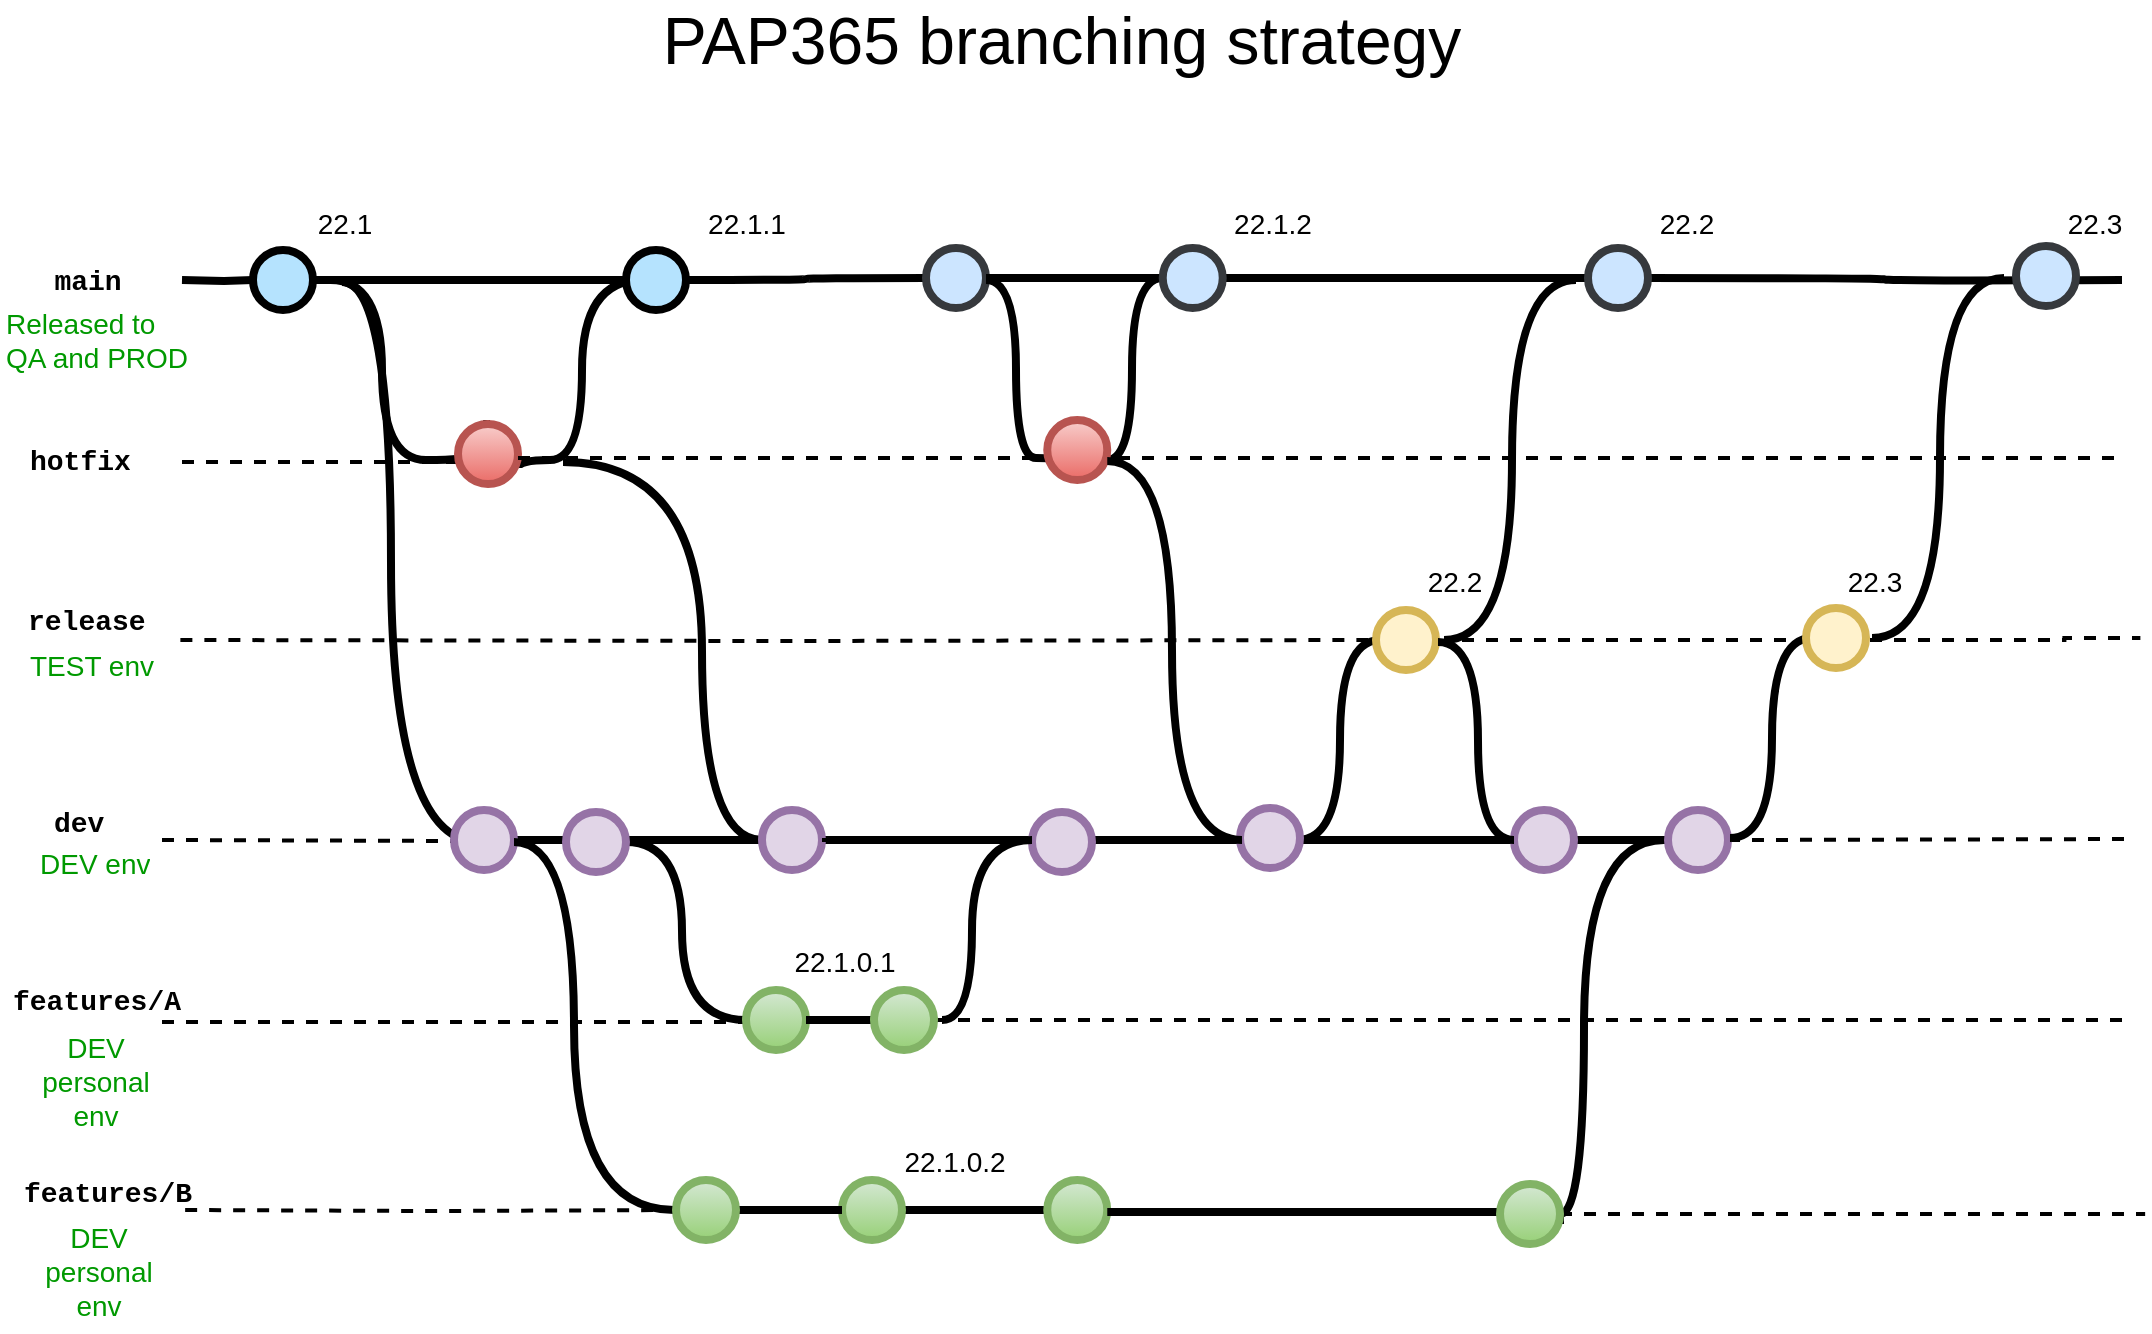 <mxfile version="20.8.15" type="github">
  <diagram id="53IQXVl9icCSp_Kw3Ib1" name="Page-1">
    <mxGraphModel dx="1186" dy="732" grid="1" gridSize="10" guides="1" tooltips="1" connect="1" arrows="1" fold="1" page="1" pageScale="1" pageWidth="1100" pageHeight="850" math="0" shadow="0">
      <root>
        <mxCell id="0" />
        <mxCell id="1" parent="0" />
        <mxCell id="fSnZ5vnYTslC5NarKmr_-11" value="PAP365 branching strategy" style="text;html=1;strokeColor=none;fillColor=none;align=center;verticalAlign=middle;whiteSpace=wrap;rounded=0;fontSize=33;fontColor=#000000;" parent="1" vertex="1">
          <mxGeometry x="155" y="60" width="790" height="40" as="geometry" />
        </mxCell>
        <mxCell id="9hBKPDzoitwpIBdzFDQ7-28" value="features/B" style="text;html=1;strokeColor=none;fillColor=none;align=center;verticalAlign=middle;whiteSpace=wrap;overflow=hidden;fontSize=14;fontStyle=1;fontFamily=Courier New;" parent="1" vertex="1">
          <mxGeometry x="27.19" y="646" width="92" height="20" as="geometry" />
        </mxCell>
        <mxCell id="9hBKPDzoitwpIBdzFDQ7-37" value="DEV personal env" style="text;html=1;strokeColor=none;fillColor=none;align=center;verticalAlign=middle;whiteSpace=wrap;overflow=hidden;fontSize=14;fontStyle=0;fontColor=#009900;" parent="1" vertex="1">
          <mxGeometry x="34.57" y="666" width="67.25" height="60" as="geometry" />
        </mxCell>
        <mxCell id="ck4O1efFFyVbqovqOwfO-1" value="" style="edgeStyle=orthogonalEdgeStyle;rounded=0;html=1;jettySize=auto;orthogonalLoop=1;strokeWidth=4;endArrow=none;endFill=0;startArrow=none;" parent="1" source="ck4O1efFFyVbqovqOwfO-7" edge="1">
          <mxGeometry x="154.5" y="200" as="geometry">
            <mxPoint x="110" y="200" as="sourcePoint" />
            <mxPoint x="224.5" y="200" as="targetPoint" />
          </mxGeometry>
        </mxCell>
        <mxCell id="ck4O1efFFyVbqovqOwfO-2" value="main" style="text;html=1;strokeColor=none;fillColor=none;align=center;verticalAlign=middle;whiteSpace=wrap;overflow=hidden;fontSize=14;fontStyle=1;fontFamily=Courier New;" parent="1" vertex="1">
          <mxGeometry x="38" y="190" width="50" height="20" as="geometry" />
        </mxCell>
        <mxCell id="ck4O1efFFyVbqovqOwfO-4" value="Released to QA and PROD" style="text;html=1;strokeColor=none;fillColor=none;align=left;verticalAlign=middle;whiteSpace=wrap;overflow=hidden;fontSize=14;fontStyle=0;fontColor=#009900;" parent="1" vertex="1">
          <mxGeometry x="19.57" y="210" width="97.25" height="39" as="geometry" />
        </mxCell>
        <mxCell id="ck4O1efFFyVbqovqOwfO-8" value="" style="edgeStyle=orthogonalEdgeStyle;curved=1;rounded=0;orthogonalLoop=1;jettySize=auto;html=1;endArrow=none;endFill=0;strokeWidth=4;fontFamily=Courier New;fontSize=16;exitX=1;exitY=0.5;exitDx=0;exitDy=0;exitPerimeter=0;" parent="1" source="ck4O1efFFyVbqovqOwfO-34" target="ck4O1efFFyVbqovqOwfO-12" edge="1">
          <mxGeometry relative="1" as="geometry">
            <mxPoint x="467" y="199" as="sourcePoint" />
          </mxGeometry>
        </mxCell>
        <mxCell id="ck4O1efFFyVbqovqOwfO-10" value="" style="edgeStyle=orthogonalEdgeStyle;curved=1;rounded=0;orthogonalLoop=1;jettySize=auto;html=1;endArrow=none;endFill=0;strokeWidth=4;fontFamily=Courier New;fontSize=16;startArrow=none;" parent="1" source="ck4O1efFFyVbqovqOwfO-15" edge="1">
          <mxGeometry relative="1" as="geometry">
            <mxPoint x="707" y="199" as="targetPoint" />
          </mxGeometry>
        </mxCell>
        <mxCell id="ck4O1efFFyVbqovqOwfO-11" value="" style="edgeStyle=orthogonalEdgeStyle;curved=1;rounded=0;orthogonalLoop=1;jettySize=auto;html=1;endArrow=none;endFill=0;strokeWidth=4;fontFamily=Courier New;fontSize=16;exitX=1;exitY=0.5;exitDx=0;exitDy=0;exitPerimeter=0;entryX=0;entryY=0.5;entryDx=0;entryDy=0;entryPerimeter=0;" parent="1" source="17730NkYTiJZY0oufSv_-13" target="9hBKPDzoitwpIBdzFDQ7-30" edge="1">
          <mxGeometry relative="1" as="geometry">
            <mxPoint x="391.13" y="555" as="targetPoint" />
            <mxPoint x="319.5" y="506" as="sourcePoint" />
            <Array as="points">
              <mxPoint x="360" y="481" />
              <mxPoint x="360" y="570" />
            </Array>
          </mxGeometry>
        </mxCell>
        <mxCell id="ck4O1efFFyVbqovqOwfO-12" value="" style="verticalLabelPosition=bottom;verticalAlign=top;html=1;strokeWidth=4;shape=mxgraph.flowchart.on-page_reference;strokeColor=#36393d;fillColor=#cce5ff;" parent="1" vertex="1">
          <mxGeometry x="482" y="184" width="30" height="30" as="geometry" />
        </mxCell>
        <mxCell id="ck4O1efFFyVbqovqOwfO-13" value="" style="edgeStyle=orthogonalEdgeStyle;curved=1;rounded=0;orthogonalLoop=1;jettySize=auto;html=1;endArrow=none;endFill=0;strokeWidth=4;fontFamily=Courier New;fontSize=16;startArrow=none;" parent="1" source="17730NkYTiJZY0oufSv_-48" target="ck4O1efFFyVbqovqOwfO-15" edge="1">
          <mxGeometry relative="1" as="geometry">
            <mxPoint x="1080" y="200" as="sourcePoint" />
          </mxGeometry>
        </mxCell>
        <mxCell id="ck4O1efFFyVbqovqOwfO-22" value="22.1" style="text;html=1;strokeColor=none;fillColor=none;align=center;verticalAlign=middle;whiteSpace=wrap;overflow=hidden;fontSize=14;" parent="1" vertex="1">
          <mxGeometry x="145.5" y="161" width="91" height="20" as="geometry" />
        </mxCell>
        <mxCell id="ck4O1efFFyVbqovqOwfO-24" value="" style="edgeStyle=orthogonalEdgeStyle;curved=1;rounded=0;orthogonalLoop=1;jettySize=auto;html=1;endArrow=none;endFill=0;strokeWidth=4;fontFamily=Courier New;fontSize=16;entryX=0;entryY=0.5;entryDx=0;entryDy=0;entryPerimeter=0;" parent="1" source="ck4O1efFFyVbqovqOwfO-25" target="ck4O1efFFyVbqovqOwfO-15" edge="1">
          <mxGeometry relative="1" as="geometry">
            <mxPoint x="745.87" y="279" as="targetPoint" />
            <Array as="points">
              <mxPoint x="585" y="290" />
              <mxPoint x="585" y="199" />
            </Array>
          </mxGeometry>
        </mxCell>
        <mxCell id="ck4O1efFFyVbqovqOwfO-27" value="22.1.2" style="text;html=1;strokeColor=none;fillColor=none;align=center;verticalAlign=middle;whiteSpace=wrap;overflow=hidden;fontSize=14;" parent="1" vertex="1">
          <mxGeometry x="629.37" y="161" width="52.63" height="20" as="geometry" />
        </mxCell>
        <mxCell id="_r8tFfjNaQo8byVIqAFJ-19" value="" style="edgeStyle=orthogonalEdgeStyle;curved=1;rounded=0;orthogonalLoop=1;jettySize=auto;html=1;endArrow=none;endFill=0;strokeWidth=4;fontFamily=Courier New;fontSize=16;" parent="1" source="ck4O1efFFyVbqovqOwfO-12" target="ck4O1efFFyVbqovqOwfO-15" edge="1">
          <mxGeometry relative="1" as="geometry">
            <mxPoint x="547" y="199" as="sourcePoint" />
            <mxPoint x="707" y="199" as="targetPoint" />
          </mxGeometry>
        </mxCell>
        <mxCell id="ck4O1efFFyVbqovqOwfO-15" value="" style="verticalLabelPosition=bottom;verticalAlign=top;html=1;strokeWidth=4;shape=mxgraph.flowchart.on-page_reference;strokeColor=#36393d;fillColor=#cce5ff;" parent="1" vertex="1">
          <mxGeometry x="600.37" y="184" width="30" height="30" as="geometry" />
        </mxCell>
        <mxCell id="_r8tFfjNaQo8byVIqAFJ-22" value="22.1.1" style="text;html=1;strokeColor=none;fillColor=none;align=center;verticalAlign=middle;whiteSpace=wrap;overflow=hidden;fontSize=14;" parent="1" vertex="1">
          <mxGeometry x="362" y="161" width="60.5" height="20" as="geometry" />
        </mxCell>
        <mxCell id="_r8tFfjNaQo8byVIqAFJ-40" value="" style="edgeStyle=orthogonalEdgeStyle;curved=1;rounded=0;orthogonalLoop=1;jettySize=auto;html=1;endArrow=none;endFill=0;strokeWidth=4;fontFamily=Courier New;fontSize=16;startArrow=none;exitX=1;exitY=0.667;exitDx=0;exitDy=0;exitPerimeter=0;" parent="1" edge="1">
          <mxGeometry relative="1" as="geometry">
            <mxPoint x="340" y="200" as="targetPoint" />
            <mxPoint x="278" y="294.01" as="sourcePoint" />
            <Array as="points">
              <mxPoint x="278" y="290" />
              <mxPoint x="310" y="290" />
              <mxPoint x="310" y="200" />
            </Array>
          </mxGeometry>
        </mxCell>
        <mxCell id="pDLgfkYLmZ7nKOtSb_zo-12" value="hotfix" style="text;html=1;strokeColor=none;fillColor=none;align=left;verticalAlign=middle;whiteSpace=wrap;overflow=hidden;fontSize=14;fontStyle=1;fontFamily=Courier New;" parent="1" vertex="1">
          <mxGeometry x="32.19" y="280" width="73.62" height="20" as="geometry" />
        </mxCell>
        <mxCell id="YvMvGw8tSOt4RGlKbDvN-7" value="" style="edgeStyle=orthogonalEdgeStyle;rounded=0;html=1;jettySize=auto;orthogonalLoop=1;plain-blue;endArrow=none;endFill=0;strokeWidth=4;strokeColor=#000000;startArrow=none;" parent="1" edge="1">
          <mxGeometry x="-229.88" y="480" as="geometry">
            <mxPoint x="824" y="480" as="targetPoint" />
            <mxPoint x="274" y="480" as="sourcePoint" />
          </mxGeometry>
        </mxCell>
        <mxCell id="YvMvGw8tSOt4RGlKbDvN-8" value="features/A" style="text;html=1;strokeColor=none;fillColor=none;align=center;verticalAlign=middle;whiteSpace=wrap;overflow=hidden;fontSize=14;fontStyle=1;fontFamily=Courier New;" parent="1" vertex="1">
          <mxGeometry x="21" y="550" width="93" height="21" as="geometry" />
        </mxCell>
        <mxCell id="YvMvGw8tSOt4RGlKbDvN-10" value="TEST env" style="text;html=1;strokeColor=none;fillColor=none;align=left;verticalAlign=middle;whiteSpace=wrap;overflow=hidden;fontSize=14;fontStyle=0;fontColor=#009900;" parent="1" vertex="1">
          <mxGeometry x="32.19" y="380" width="72" height="25" as="geometry" />
        </mxCell>
        <mxCell id="ck4O1efFFyVbqovqOwfO-34" value="" style="verticalLabelPosition=bottom;verticalAlign=top;html=1;strokeWidth=4;shape=mxgraph.flowchart.on-page_reference;fillColor=#b5e3fe;strokeColor=#000000;labelBorderColor=none;" parent="1" vertex="1">
          <mxGeometry x="332" y="185" width="30" height="30" as="geometry" />
        </mxCell>
        <mxCell id="YvMvGw8tSOt4RGlKbDvN-45" style="edgeStyle=orthogonalEdgeStyle;curved=1;rounded=0;html=1;endArrow=none;endFill=0;jettySize=auto;orthogonalLoop=1;strokeWidth=4;fontSize=15;" parent="1" edge="1">
          <mxGeometry relative="1" as="geometry">
            <mxPoint x="709" y="380" as="targetPoint" />
            <Array as="points">
              <mxPoint x="689" y="480" />
              <mxPoint x="689" y="380" />
            </Array>
            <mxPoint x="668" y="480" as="sourcePoint" />
          </mxGeometry>
        </mxCell>
        <mxCell id="kWK_K31KorMhjqKaLNin-1" value="" style="edgeStyle=orthogonalEdgeStyle;rounded=0;html=1;jettySize=auto;orthogonalLoop=1;strokeWidth=4;endArrow=none;endFill=0;" parent="1" target="ck4O1efFFyVbqovqOwfO-7" edge="1">
          <mxGeometry x="154.5" y="200" as="geometry">
            <mxPoint x="110" y="200" as="sourcePoint" />
            <mxPoint x="224.5" y="200" as="targetPoint" />
          </mxGeometry>
        </mxCell>
        <mxCell id="ck4O1efFFyVbqovqOwfO-7" value="" style="verticalLabelPosition=bottom;verticalAlign=top;html=1;strokeWidth=4;shape=mxgraph.flowchart.on-page_reference;plain-blue;gradientColor=none;fillColor=#B5E3Fe;strokeColor=#000000;" parent="1" vertex="1">
          <mxGeometry x="145.5" y="185" width="30" height="30" as="geometry" />
        </mxCell>
        <mxCell id="kWK_K31KorMhjqKaLNin-9" value="" style="edgeStyle=orthogonalEdgeStyle;rounded=0;html=1;jettySize=auto;orthogonalLoop=1;plain-blue;endArrow=none;endFill=0;strokeWidth=4;strokeColor=#000000;startArrow=none;entryX=0;entryY=0.5;entryDx=0;entryDy=0;entryPerimeter=0;" parent="1" target="ck4O1efFFyVbqovqOwfO-34" edge="1">
          <mxGeometry x="67.74" y="199.5" as="geometry">
            <mxPoint x="319.5" y="199.5" as="targetPoint" />
            <mxPoint x="220" y="200" as="sourcePoint" />
            <Array as="points">
              <mxPoint x="270" y="200" />
            </Array>
          </mxGeometry>
        </mxCell>
        <mxCell id="kWK_K31KorMhjqKaLNin-10" style="edgeStyle=orthogonalEdgeStyle;curved=1;rounded=0;html=1;endArrow=none;endFill=0;jettySize=auto;orthogonalLoop=1;strokeWidth=4;fontSize=15;" parent="1" edge="1">
          <mxGeometry relative="1" as="geometry">
            <mxPoint x="300.5" y="291" as="targetPoint" />
            <Array as="points">
              <mxPoint x="430" y="480" />
              <mxPoint x="370" y="480" />
              <mxPoint x="370" y="291" />
            </Array>
            <mxPoint x="420" y="480" as="sourcePoint" />
          </mxGeometry>
        </mxCell>
        <mxCell id="17730NkYTiJZY0oufSv_-2" value="" style="edgeStyle=orthogonalEdgeStyle;curved=1;rounded=0;orthogonalLoop=1;jettySize=auto;html=1;endArrow=none;endFill=0;strokeWidth=4;fontFamily=Courier New;fontSize=16;startArrow=none;entryX=0;entryY=0.5;entryDx=0;entryDy=0;entryPerimeter=0;" parent="1" edge="1">
          <mxGeometry relative="1" as="geometry">
            <mxPoint x="251" y="285" as="targetPoint" />
            <mxPoint x="184.25" y="200" as="sourcePoint" />
            <Array as="points">
              <mxPoint x="210" y="200" />
              <mxPoint x="210" y="290" />
              <mxPoint x="254" y="290" />
              <mxPoint x="254" y="285" />
            </Array>
          </mxGeometry>
        </mxCell>
        <mxCell id="17730NkYTiJZY0oufSv_-4" value="" style="edgeStyle=orthogonalEdgeStyle;rounded=0;html=1;jettySize=auto;orthogonalLoop=1;plain-blue;endArrow=none;endFill=0;strokeWidth=2;strokeColor=#000000;startArrow=none;dashed=1;" parent="1" edge="1">
          <mxGeometry x="-79.38" y="291" as="geometry">
            <mxPoint x="248" y="291" as="targetPoint" />
            <mxPoint x="110" y="291" as="sourcePoint" />
            <Array as="points">
              <mxPoint x="240" y="291" />
              <mxPoint x="240" y="291" />
            </Array>
          </mxGeometry>
        </mxCell>
        <mxCell id="17730NkYTiJZY0oufSv_-5" value="" style="edgeStyle=orthogonalEdgeStyle;rounded=0;html=1;jettySize=auto;orthogonalLoop=1;plain-blue;endArrow=none;endFill=0;strokeWidth=2;strokeColor=#000000;startArrow=none;dashed=1;" parent="1" target="_r8tFfjNaQo8byVIqAFJ-6" edge="1">
          <mxGeometry x="-79.38" y="288" as="geometry">
            <mxPoint x="1080" y="288" as="targetPoint" />
            <mxPoint x="256.12" y="291" as="sourcePoint" />
            <Array as="points" />
          </mxGeometry>
        </mxCell>
        <mxCell id="_r8tFfjNaQo8byVIqAFJ-6" value="" style="verticalLabelPosition=bottom;verticalAlign=top;html=1;strokeWidth=4;shape=mxgraph.flowchart.on-page_reference;plain-blue;gradientColor=#EA6B66;strokeColor=#B85450;fillColor=#F8CECC;" parent="1" vertex="1">
          <mxGeometry x="248.0" y="272" width="30" height="30" as="geometry" />
        </mxCell>
        <mxCell id="17730NkYTiJZY0oufSv_-6" style="edgeStyle=orthogonalEdgeStyle;curved=1;rounded=0;html=1;entryX=0;entryY=0.5;entryPerimeter=0;endArrow=none;endFill=0;jettySize=auto;orthogonalLoop=1;strokeWidth=4;fontSize=15;entryDx=0;entryDy=0;" parent="1" edge="1">
          <mxGeometry relative="1" as="geometry">
            <mxPoint x="190" y="201" as="targetPoint" />
            <Array as="points">
              <mxPoint x="214.5" y="481" />
              <mxPoint x="214.5" y="201" />
            </Array>
            <mxPoint x="258.5" y="481" as="sourcePoint" />
          </mxGeometry>
        </mxCell>
        <mxCell id="17730NkYTiJZY0oufSv_-8" value="" style="edgeStyle=orthogonalEdgeStyle;rounded=0;html=1;jettySize=auto;orthogonalLoop=1;plain-blue;endArrow=none;endFill=0;strokeWidth=2;strokeColor=#000000;startArrow=none;dashed=1;" parent="1" edge="1">
          <mxGeometry x="-108.19" y="376" as="geometry">
            <mxPoint x="1089.19" y="379" as="targetPoint" />
            <mxPoint x="750" y="380" as="sourcePoint" />
            <Array as="points">
              <mxPoint x="1051.19" y="379" />
            </Array>
          </mxGeometry>
        </mxCell>
        <mxCell id="17730NkYTiJZY0oufSv_-10" value="" style="edgeStyle=orthogonalEdgeStyle;rounded=0;html=1;jettySize=auto;orthogonalLoop=1;plain-blue;endArrow=none;endFill=0;strokeWidth=2;strokeColor=#000000;startArrow=none;dashed=1;exitX=1;exitY=0.5;exitDx=0;exitDy=0;exitPerimeter=0;" parent="1" source="17730NkYTiJZY0oufSv_-64" edge="1">
          <mxGeometry x="-104.38" y="476.5" as="geometry">
            <mxPoint x="1085" y="479.5" as="targetPoint" />
            <mxPoint x="790" y="479.5" as="sourcePoint" />
            <Array as="points">
              <mxPoint x="890" y="480" />
              <mxPoint x="1055" y="480" />
            </Array>
          </mxGeometry>
        </mxCell>
        <mxCell id="17730NkYTiJZY0oufSv_-15" value="" style="edgeStyle=orthogonalEdgeStyle;rounded=0;html=1;jettySize=auto;orthogonalLoop=1;plain-blue;endArrow=none;endFill=0;strokeWidth=2;strokeColor=#000000;startArrow=none;dashed=1;" parent="1" source="17730NkYTiJZY0oufSv_-11" target="17730NkYTiJZY0oufSv_-13" edge="1">
          <mxGeometry x="-109.38" y="466" as="geometry">
            <mxPoint x="1050" y="466" as="targetPoint" />
            <mxPoint x="281" y="469" as="sourcePoint" />
            <Array as="points" />
          </mxGeometry>
        </mxCell>
        <mxCell id="17730NkYTiJZY0oufSv_-16" value="" style="edgeStyle=orthogonalEdgeStyle;rounded=0;html=1;jettySize=auto;orthogonalLoop=1;plain-blue;endArrow=none;endFill=0;strokeWidth=2;strokeColor=#000000;startArrow=none;dashed=1;" parent="1" edge="1">
          <mxGeometry x="-79.38" y="287" as="geometry">
            <mxPoint x="1080" y="289" as="targetPoint" />
            <mxPoint x="278" y="289" as="sourcePoint" />
            <Array as="points">
              <mxPoint x="440" y="289" />
              <mxPoint x="440" y="289" />
            </Array>
          </mxGeometry>
        </mxCell>
        <mxCell id="17730NkYTiJZY0oufSv_-18" value="release" style="text;html=1;strokeColor=none;fillColor=none;align=left;verticalAlign=middle;whiteSpace=wrap;overflow=hidden;fontSize=14;fontStyle=1;fontFamily=Courier New;" parent="1" vertex="1">
          <mxGeometry x="30.57" y="360" width="73.62" height="20" as="geometry" />
        </mxCell>
        <mxCell id="17730NkYTiJZY0oufSv_-19" value="dev" style="text;html=1;strokeColor=none;fillColor=none;align=left;verticalAlign=middle;whiteSpace=wrap;overflow=hidden;fontSize=14;fontStyle=1;fontFamily=Courier New;" parent="1" vertex="1">
          <mxGeometry x="44.1" y="461" width="37.81" height="20" as="geometry" />
        </mxCell>
        <mxCell id="17730NkYTiJZY0oufSv_-20" value="DEV env" style="text;html=1;strokeColor=none;fillColor=none;align=left;verticalAlign=middle;whiteSpace=wrap;overflow=hidden;fontSize=14;fontStyle=0;fontColor=#009900;" parent="1" vertex="1">
          <mxGeometry x="37.19" y="481" width="72" height="20" as="geometry" />
        </mxCell>
        <mxCell id="17730NkYTiJZY0oufSv_-25" value="" style="edgeStyle=orthogonalEdgeStyle;rounded=0;html=1;jettySize=auto;orthogonalLoop=1;plain-blue;endArrow=none;endFill=0;strokeWidth=2;strokeColor=#000000;startArrow=none;dashed=1;" parent="1" target="17730NkYTiJZY0oufSv_-23" edge="1">
          <mxGeometry x="-109.38" y="475" as="geometry">
            <mxPoint x="1080" y="478" as="targetPoint" />
            <mxPoint x="100" y="480" as="sourcePoint" />
            <Array as="points" />
          </mxGeometry>
        </mxCell>
        <mxCell id="17730NkYTiJZY0oufSv_-23" value="" style="verticalLabelPosition=bottom;verticalAlign=top;html=1;strokeWidth=4;shape=mxgraph.flowchart.on-page_reference;fillColor=#e1d5e7;strokeColor=#9673a6;" parent="1" vertex="1">
          <mxGeometry x="400" y="465" width="30" height="30" as="geometry" />
        </mxCell>
        <mxCell id="17730NkYTiJZY0oufSv_-11" value="" style="verticalLabelPosition=bottom;verticalAlign=top;html=1;strokeWidth=4;shape=mxgraph.flowchart.on-page_reference;fillColor=#e1d5e7;strokeColor=#9673a6;" parent="1" vertex="1">
          <mxGeometry x="246" y="465" width="30" height="30" as="geometry" />
        </mxCell>
        <mxCell id="17730NkYTiJZY0oufSv_-13" value="" style="verticalLabelPosition=bottom;verticalAlign=top;html=1;strokeWidth=4;shape=mxgraph.flowchart.on-page_reference;fillColor=#e1d5e7;strokeColor=#9673a6;" parent="1" vertex="1">
          <mxGeometry x="302" y="466" width="30" height="30" as="geometry" />
        </mxCell>
        <mxCell id="17730NkYTiJZY0oufSv_-26" value="" style="edgeStyle=orthogonalEdgeStyle;rounded=0;html=1;jettySize=auto;orthogonalLoop=1;plain-blue;endArrow=none;endFill=0;strokeWidth=2;strokeColor=#000000;startArrow=none;dashed=1;" parent="1" source="YvMvGw8tSOt4RGlKbDvN-15" edge="1">
          <mxGeometry x="-117.38" y="567" as="geometry">
            <mxPoint x="1080" y="570" as="targetPoint" />
            <mxPoint x="100" y="571" as="sourcePoint" />
            <Array as="points">
              <mxPoint x="1042" y="570" />
            </Array>
          </mxGeometry>
        </mxCell>
        <mxCell id="17730NkYTiJZY0oufSv_-27" value="DEV personal env" style="text;html=1;strokeColor=none;fillColor=none;align=center;verticalAlign=middle;whiteSpace=wrap;overflow=hidden;fontSize=14;fontStyle=0;fontColor=#009900;" parent="1" vertex="1">
          <mxGeometry x="33.81" y="571" width="66.19" height="59" as="geometry" />
        </mxCell>
        <mxCell id="17730NkYTiJZY0oufSv_-28" value="" style="edgeStyle=orthogonalEdgeStyle;rounded=0;html=1;jettySize=auto;orthogonalLoop=1;plain-blue;endArrow=none;endFill=0;strokeWidth=2;strokeColor=#000000;startArrow=none;dashed=1;" parent="1" edge="1">
          <mxGeometry x="-105.81" y="664" as="geometry">
            <mxPoint x="1091.57" y="667" as="targetPoint" />
            <mxPoint x="799" y="667" as="sourcePoint" />
            <Array as="points">
              <mxPoint x="1053.57" y="667" />
            </Array>
          </mxGeometry>
        </mxCell>
        <mxCell id="17730NkYTiJZY0oufSv_-30" value="" style="edgeStyle=orthogonalEdgeStyle;rounded=0;html=1;jettySize=auto;orthogonalLoop=1;plain-blue;endArrow=none;endFill=0;strokeWidth=2;strokeColor=#000000;startArrow=none;dashed=1;" parent="1" target="9hBKPDzoitwpIBdzFDQ7-30" edge="1">
          <mxGeometry x="-117.38" y="567" as="geometry">
            <mxPoint x="1080" y="570" as="targetPoint" />
            <mxPoint x="100" y="571" as="sourcePoint" />
            <Array as="points">
              <mxPoint x="320" y="571" />
              <mxPoint x="320" y="571" />
            </Array>
          </mxGeometry>
        </mxCell>
        <mxCell id="9hBKPDzoitwpIBdzFDQ7-30" value="" style="verticalLabelPosition=bottom;verticalAlign=top;html=1;strokeWidth=4;shape=mxgraph.flowchart.on-page_reference;strokeColor=#82b366;fillColor=#d5e8d4;gradientColor=#97d077;" parent="1" vertex="1">
          <mxGeometry x="392" y="555" width="30" height="30" as="geometry" />
        </mxCell>
        <mxCell id="17730NkYTiJZY0oufSv_-31" value="" style="edgeStyle=orthogonalEdgeStyle;rounded=0;html=1;jettySize=auto;orthogonalLoop=1;plain-blue;endArrow=none;endFill=0;strokeWidth=4;strokeColor=#000000;startArrow=none;" parent="1" source="9hBKPDzoitwpIBdzFDQ7-30" target="YvMvGw8tSOt4RGlKbDvN-15" edge="1">
          <mxGeometry x="-117.38" y="567" as="geometry">
            <mxPoint x="1080" y="570" as="targetPoint" />
            <mxPoint x="422" y="570" as="sourcePoint" />
            <Array as="points" />
          </mxGeometry>
        </mxCell>
        <mxCell id="YvMvGw8tSOt4RGlKbDvN-15" value="" style="verticalLabelPosition=bottom;verticalAlign=top;html=1;strokeWidth=4;shape=mxgraph.flowchart.on-page_reference;gradientColor=#97d077;strokeColor=#82b366;fillColor=#d5e8d4;" parent="1" vertex="1">
          <mxGeometry x="456" y="555" width="30" height="30" as="geometry" />
        </mxCell>
        <mxCell id="17730NkYTiJZY0oufSv_-34" value="" style="edgeStyle=orthogonalEdgeStyle;rounded=0;html=1;jettySize=auto;orthogonalLoop=1;plain-blue;endArrow=none;endFill=0;strokeWidth=2;strokeColor=#000000;startArrow=none;dashed=1;" parent="1" source="17730NkYTiJZY0oufSv_-23" target="17730NkYTiJZY0oufSv_-32" edge="1">
          <mxGeometry x="-109.38" y="475" as="geometry">
            <mxPoint x="1080" y="478" as="targetPoint" />
            <mxPoint x="430" y="478" as="sourcePoint" />
            <Array as="points" />
          </mxGeometry>
        </mxCell>
        <mxCell id="17730NkYTiJZY0oufSv_-32" value="" style="verticalLabelPosition=bottom;verticalAlign=top;html=1;strokeWidth=4;shape=mxgraph.flowchart.on-page_reference;fillColor=#e1d5e7;strokeColor=#9673a6;" parent="1" vertex="1">
          <mxGeometry x="535" y="466" width="30" height="30" as="geometry" />
        </mxCell>
        <mxCell id="17730NkYTiJZY0oufSv_-35" value="" style="edgeStyle=orthogonalEdgeStyle;curved=1;rounded=0;orthogonalLoop=1;jettySize=auto;html=1;endArrow=none;endFill=0;strokeWidth=4;fontFamily=Courier New;fontSize=16;startArrow=none;" parent="1" edge="1">
          <mxGeometry relative="1" as="geometry">
            <mxPoint x="535" y="479.99" as="targetPoint" />
            <mxPoint x="490" y="570" as="sourcePoint" />
            <Array as="points">
              <mxPoint x="490" y="570" />
              <mxPoint x="505" y="570" />
              <mxPoint x="505" y="480" />
            </Array>
          </mxGeometry>
        </mxCell>
        <mxCell id="17730NkYTiJZY0oufSv_-39" value="" style="edgeStyle=orthogonalEdgeStyle;rounded=0;html=1;jettySize=auto;orthogonalLoop=1;plain-blue;endArrow=none;endFill=0;strokeWidth=2;strokeColor=#000000;startArrow=none;dashed=1;" parent="1" target="17730NkYTiJZY0oufSv_-36" edge="1">
          <mxGeometry x="-108.19" y="376" as="geometry">
            <mxPoint x="1089.19" y="379" as="targetPoint" />
            <mxPoint x="109.19" y="380" as="sourcePoint" />
            <Array as="points" />
          </mxGeometry>
        </mxCell>
        <mxCell id="17730NkYTiJZY0oufSv_-36" value="" style="verticalLabelPosition=bottom;verticalAlign=top;html=1;strokeWidth=4;shape=mxgraph.flowchart.on-page_reference;fillColor=#fff2cc;strokeColor=#d6b656;" parent="1" vertex="1">
          <mxGeometry x="707" y="365" width="30" height="30" as="geometry" />
        </mxCell>
        <mxCell id="17730NkYTiJZY0oufSv_-70" value="" style="edgeStyle=orthogonalEdgeStyle;rounded=0;orthogonalLoop=1;jettySize=auto;html=1;strokeWidth=4;endArrow=none;endFill=0;" parent="1" source="17730NkYTiJZY0oufSv_-41" target="17730NkYTiJZY0oufSv_-64" edge="1">
          <mxGeometry relative="1" as="geometry" />
        </mxCell>
        <mxCell id="17730NkYTiJZY0oufSv_-41" value="" style="verticalLabelPosition=bottom;verticalAlign=top;html=1;strokeWidth=4;shape=mxgraph.flowchart.on-page_reference;fillColor=#e1d5e7;strokeColor=#9673a6;" parent="1" vertex="1">
          <mxGeometry x="776" y="465" width="30" height="30" as="geometry" />
        </mxCell>
        <mxCell id="17730NkYTiJZY0oufSv_-45" value="" style="edgeStyle=orthogonalEdgeStyle;curved=1;rounded=0;orthogonalLoop=1;jettySize=auto;html=1;endArrow=none;endFill=0;strokeWidth=4;fontFamily=Courier New;fontSize=16;" parent="1" edge="1">
          <mxGeometry relative="1" as="geometry">
            <mxPoint x="547" y="290" as="targetPoint" />
            <mxPoint x="512" y="200" as="sourcePoint" />
            <Array as="points">
              <mxPoint x="527" y="200" />
              <mxPoint x="527" y="289" />
            </Array>
          </mxGeometry>
        </mxCell>
        <mxCell id="ck4O1efFFyVbqovqOwfO-25" value="" style="verticalLabelPosition=bottom;verticalAlign=top;html=1;strokeWidth=4;shape=mxgraph.flowchart.on-page_reference;plain-blue;gradientColor=#EA6B66;strokeColor=#B85450;fillColor=#F8CECC;" parent="1" vertex="1">
          <mxGeometry x="542.63" y="270" width="30" height="30" as="geometry" />
        </mxCell>
        <mxCell id="17730NkYTiJZY0oufSv_-46" value="" style="edgeStyle=orthogonalEdgeStyle;curved=1;rounded=0;orthogonalLoop=1;jettySize=auto;html=1;endArrow=none;endFill=0;strokeWidth=4;fontFamily=Courier New;fontSize=16;exitX=1;exitY=0.5;exitDx=0;exitDy=0;exitPerimeter=0;entryX=0;entryY=0.5;entryDx=0;entryDy=0;entryPerimeter=0;" parent="1" target="17730NkYTiJZY0oufSv_-41" edge="1">
          <mxGeometry relative="1" as="geometry">
            <mxPoint x="778" y="470" as="targetPoint" />
            <mxPoint x="738" y="381" as="sourcePoint" />
            <Array as="points">
              <mxPoint x="758" y="381" />
              <mxPoint x="758" y="480" />
            </Array>
          </mxGeometry>
        </mxCell>
        <mxCell id="17730NkYTiJZY0oufSv_-47" value="" style="edgeStyle=orthogonalEdgeStyle;curved=1;rounded=0;orthogonalLoop=1;jettySize=auto;html=1;endArrow=none;endFill=0;strokeWidth=4;fontFamily=Courier New;fontSize=16;startArrow=none;" parent="1" edge="1">
          <mxGeometry relative="1" as="geometry">
            <mxPoint x="807" y="200" as="targetPoint" />
            <mxPoint x="741" y="380" as="sourcePoint" />
            <Array as="points">
              <mxPoint x="775" y="380" />
              <mxPoint x="775" y="200" />
            </Array>
          </mxGeometry>
        </mxCell>
        <mxCell id="17730NkYTiJZY0oufSv_-51" value="" style="edgeStyle=orthogonalEdgeStyle;curved=1;rounded=0;orthogonalLoop=1;jettySize=auto;html=1;endArrow=none;endFill=0;strokeWidth=4;fontFamily=Courier New;fontSize=16;" parent="1" target="17730NkYTiJZY0oufSv_-48" edge="1">
          <mxGeometry relative="1" as="geometry">
            <mxPoint x="1080" y="200" as="sourcePoint" />
            <mxPoint x="630.37" y="199" as="targetPoint" />
          </mxGeometry>
        </mxCell>
        <mxCell id="17730NkYTiJZY0oufSv_-48" value="" style="verticalLabelPosition=bottom;verticalAlign=top;html=1;strokeWidth=4;shape=mxgraph.flowchart.on-page_reference;strokeColor=#36393d;fillColor=#cce5ff;" parent="1" vertex="1">
          <mxGeometry x="813.0" y="184" width="30" height="30" as="geometry" />
        </mxCell>
        <mxCell id="17730NkYTiJZY0oufSv_-56" style="edgeStyle=orthogonalEdgeStyle;curved=1;rounded=0;html=1;endArrow=none;endFill=0;jettySize=auto;orthogonalLoop=1;strokeWidth=4;fontSize=15;" parent="1" edge="1">
          <mxGeometry relative="1" as="geometry">
            <mxPoint x="276" y="481" as="targetPoint" />
            <Array as="points">
              <mxPoint x="306" y="665" />
              <mxPoint x="306" y="481" />
            </Array>
            <mxPoint x="356" y="665" as="sourcePoint" />
          </mxGeometry>
        </mxCell>
        <mxCell id="ZiaGpqQXMz9nbaePvjVG-7" value="" style="edgeStyle=orthogonalEdgeStyle;rounded=0;orthogonalLoop=1;jettySize=auto;html=1;strokeWidth=4;endArrow=none;endFill=0;" edge="1" parent="1" source="17730NkYTiJZY0oufSv_-57" target="17730NkYTiJZY0oufSv_-60">
          <mxGeometry relative="1" as="geometry">
            <Array as="points">
              <mxPoint x="520" y="665" />
              <mxPoint x="520" y="665" />
            </Array>
          </mxGeometry>
        </mxCell>
        <mxCell id="17730NkYTiJZY0oufSv_-57" value="" style="verticalLabelPosition=bottom;verticalAlign=top;html=1;strokeWidth=4;shape=mxgraph.flowchart.on-page_reference;strokeColor=#82b366;fillColor=#d5e8d4;gradientColor=#97d077;" parent="1" vertex="1">
          <mxGeometry x="440" y="650" width="30" height="30" as="geometry" />
        </mxCell>
        <mxCell id="17730NkYTiJZY0oufSv_-60" value="" style="verticalLabelPosition=bottom;verticalAlign=top;html=1;strokeWidth=4;shape=mxgraph.flowchart.on-page_reference;strokeColor=#82b366;fillColor=#d5e8d4;gradientColor=#97d077;" parent="1" vertex="1">
          <mxGeometry x="542.63" y="650" width="30" height="30" as="geometry" />
        </mxCell>
        <mxCell id="17730NkYTiJZY0oufSv_-63" value="" style="edgeStyle=orthogonalEdgeStyle;rounded=0;html=1;jettySize=auto;orthogonalLoop=1;plain-blue;endArrow=none;endFill=0;strokeWidth=4;strokeColor=#000000;startArrow=none;" parent="1" edge="1">
          <mxGeometry x="-105.81" y="666" as="geometry">
            <mxPoint x="769" y="666" as="targetPoint" />
            <mxPoint x="572.63" y="666" as="sourcePoint" />
            <Array as="points" />
          </mxGeometry>
        </mxCell>
        <mxCell id="17730NkYTiJZY0oufSv_-64" value="" style="verticalLabelPosition=bottom;verticalAlign=top;html=1;strokeWidth=4;shape=mxgraph.flowchart.on-page_reference;fillColor=#e1d5e7;strokeColor=#9673a6;" parent="1" vertex="1">
          <mxGeometry x="853" y="465" width="30" height="30" as="geometry" />
        </mxCell>
        <mxCell id="17730NkYTiJZY0oufSv_-66" value="" style="edgeStyle=orthogonalEdgeStyle;curved=1;rounded=0;orthogonalLoop=1;jettySize=auto;html=1;endArrow=none;endFill=0;strokeWidth=4;fontFamily=Courier New;fontSize=16;startArrow=none;" parent="1" edge="1" source="17730NkYTiJZY0oufSv_-62">
          <mxGeometry relative="1" as="geometry">
            <mxPoint x="851" y="480" as="targetPoint" />
            <mxPoint x="801" y="670" as="sourcePoint" />
            <Array as="points">
              <mxPoint x="811" y="480" />
            </Array>
          </mxGeometry>
        </mxCell>
        <mxCell id="17730NkYTiJZY0oufSv_-72" value="" style="verticalLabelPosition=bottom;verticalAlign=top;html=1;strokeWidth=4;shape=mxgraph.flowchart.on-page_reference;fillColor=#e1d5e7;strokeColor=#9673a6;" parent="1" vertex="1">
          <mxGeometry x="639" y="464" width="30" height="30" as="geometry" />
        </mxCell>
        <mxCell id="17730NkYTiJZY0oufSv_-73" style="edgeStyle=orthogonalEdgeStyle;curved=1;rounded=0;html=1;endArrow=none;endFill=0;jettySize=auto;orthogonalLoop=1;strokeWidth=4;fontSize=15;" parent="1" edge="1">
          <mxGeometry relative="1" as="geometry">
            <mxPoint x="572.63" y="290.5" as="targetPoint" />
            <Array as="points">
              <mxPoint x="605" y="480" />
              <mxPoint x="605" y="291" />
            </Array>
            <mxPoint x="640" y="480" as="sourcePoint" />
          </mxGeometry>
        </mxCell>
        <mxCell id="17730NkYTiJZY0oufSv_-75" value="22.2" style="text;html=1;strokeColor=none;fillColor=none;align=center;verticalAlign=middle;whiteSpace=wrap;overflow=hidden;fontSize=14;" parent="1" vertex="1">
          <mxGeometry x="836" y="161" width="52.63" height="20" as="geometry" />
        </mxCell>
        <mxCell id="17730NkYTiJZY0oufSv_-77" value="22.2" style="text;html=1;strokeColor=none;fillColor=none;align=center;verticalAlign=middle;whiteSpace=wrap;overflow=hidden;fontSize=14;" parent="1" vertex="1">
          <mxGeometry x="720" y="340" width="52.63" height="20" as="geometry" />
        </mxCell>
        <mxCell id="17730NkYTiJZY0oufSv_-78" value="22.1.0.1" style="text;html=1;strokeColor=none;fillColor=none;align=center;verticalAlign=middle;whiteSpace=wrap;overflow=hidden;fontSize=14;" parent="1" vertex="1">
          <mxGeometry x="403.37" y="530" width="76.63" height="20" as="geometry" />
        </mxCell>
        <mxCell id="17730NkYTiJZY0oufSv_-79" value="22.1.0.2" style="text;html=1;strokeColor=none;fillColor=none;align=center;verticalAlign=middle;whiteSpace=wrap;overflow=hidden;fontSize=14;" parent="1" vertex="1">
          <mxGeometry x="458.37" y="630" width="76.63" height="20" as="geometry" />
        </mxCell>
        <mxCell id="17730NkYTiJZY0oufSv_-81" style="edgeStyle=orthogonalEdgeStyle;curved=1;rounded=0;html=1;endArrow=none;endFill=0;jettySize=auto;orthogonalLoop=1;strokeWidth=4;fontSize=15;" parent="1" edge="1">
          <mxGeometry relative="1" as="geometry">
            <mxPoint x="925" y="379" as="targetPoint" />
            <Array as="points">
              <mxPoint x="905" y="479" />
              <mxPoint x="905" y="379" />
            </Array>
            <mxPoint x="884" y="479" as="sourcePoint" />
          </mxGeometry>
        </mxCell>
        <mxCell id="17730NkYTiJZY0oufSv_-83" value="" style="verticalLabelPosition=bottom;verticalAlign=top;html=1;strokeWidth=4;shape=mxgraph.flowchart.on-page_reference;fillColor=#fff2cc;strokeColor=#d6b656;" parent="1" vertex="1">
          <mxGeometry x="922" y="364" width="30" height="30" as="geometry" />
        </mxCell>
        <mxCell id="17730NkYTiJZY0oufSv_-84" value="" style="edgeStyle=orthogonalEdgeStyle;curved=1;rounded=0;orthogonalLoop=1;jettySize=auto;html=1;endArrow=none;endFill=0;strokeWidth=4;fontFamily=Courier New;fontSize=16;startArrow=none;" parent="1" edge="1">
          <mxGeometry relative="1" as="geometry">
            <mxPoint x="1021" y="199" as="targetPoint" />
            <mxPoint x="955" y="379" as="sourcePoint" />
            <Array as="points">
              <mxPoint x="989" y="379" />
              <mxPoint x="989" y="199" />
            </Array>
          </mxGeometry>
        </mxCell>
        <mxCell id="17730NkYTiJZY0oufSv_-85" value="" style="verticalLabelPosition=bottom;verticalAlign=top;html=1;strokeWidth=4;shape=mxgraph.flowchart.on-page_reference;strokeColor=#36393d;fillColor=#cce5ff;" parent="1" vertex="1">
          <mxGeometry x="1027" y="183" width="30" height="30" as="geometry" />
        </mxCell>
        <mxCell id="17730NkYTiJZY0oufSv_-87" value="22.3" style="text;html=1;strokeColor=none;fillColor=none;align=center;verticalAlign=middle;whiteSpace=wrap;overflow=hidden;fontSize=14;" parent="1" vertex="1">
          <mxGeometry x="1040" y="161" width="52.63" height="20" as="geometry" />
        </mxCell>
        <mxCell id="ZiaGpqQXMz9nbaePvjVG-1" value="" style="edgeStyle=orthogonalEdgeStyle;rounded=0;html=1;jettySize=auto;orthogonalLoop=1;plain-blue;endArrow=none;endFill=0;strokeWidth=2;strokeColor=#000000;startArrow=none;dashed=1;" edge="1" parent="1" target="17730NkYTiJZY0oufSv_-52">
          <mxGeometry x="-105.81" y="661" as="geometry">
            <mxPoint x="357" y="665" as="targetPoint" />
            <mxPoint x="111.57" y="665" as="sourcePoint" />
            <Array as="points" />
          </mxGeometry>
        </mxCell>
        <mxCell id="ZiaGpqQXMz9nbaePvjVG-6" value="" style="edgeStyle=orthogonalEdgeStyle;rounded=0;orthogonalLoop=1;jettySize=auto;html=1;strokeWidth=4;endArrow=none;endFill=0;" edge="1" parent="1" source="17730NkYTiJZY0oufSv_-52" target="17730NkYTiJZY0oufSv_-57">
          <mxGeometry relative="1" as="geometry" />
        </mxCell>
        <mxCell id="17730NkYTiJZY0oufSv_-52" value="" style="verticalLabelPosition=bottom;verticalAlign=top;html=1;strokeWidth=4;shape=mxgraph.flowchart.on-page_reference;strokeColor=#82b366;fillColor=#d5e8d4;gradientColor=#97d077;" parent="1" vertex="1">
          <mxGeometry x="357" y="650" width="30" height="30" as="geometry" />
        </mxCell>
        <mxCell id="ZiaGpqQXMz9nbaePvjVG-2" value="" style="edgeStyle=orthogonalEdgeStyle;curved=1;rounded=0;orthogonalLoop=1;jettySize=auto;html=1;endArrow=none;endFill=0;strokeWidth=4;fontFamily=Courier New;fontSize=16;startArrow=none;" edge="1" parent="1" target="17730NkYTiJZY0oufSv_-62">
          <mxGeometry relative="1" as="geometry">
            <mxPoint x="851" y="480" as="targetPoint" />
            <mxPoint x="801" y="670" as="sourcePoint" />
            <Array as="points">
              <mxPoint x="777" y="670" />
              <mxPoint x="811" y="670" />
            </Array>
          </mxGeometry>
        </mxCell>
        <mxCell id="17730NkYTiJZY0oufSv_-62" value="" style="verticalLabelPosition=bottom;verticalAlign=top;html=1;strokeWidth=4;shape=mxgraph.flowchart.on-page_reference;strokeColor=#82b366;fillColor=#d5e8d4;gradientColor=#97d077;" parent="1" vertex="1">
          <mxGeometry x="769" y="652" width="30" height="30" as="geometry" />
        </mxCell>
        <mxCell id="ZiaGpqQXMz9nbaePvjVG-10" value="22.3" style="text;html=1;strokeColor=none;fillColor=none;align=center;verticalAlign=middle;whiteSpace=wrap;overflow=hidden;fontSize=14;" vertex="1" parent="1">
          <mxGeometry x="930" y="340" width="52.63" height="20" as="geometry" />
        </mxCell>
      </root>
    </mxGraphModel>
  </diagram>
</mxfile>
